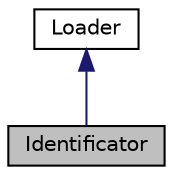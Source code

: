 digraph "Identificator"
{
 // LATEX_PDF_SIZE
  edge [fontname="Helvetica",fontsize="10",labelfontname="Helvetica",labelfontsize="10"];
  node [fontname="Helvetica",fontsize="10",shape=record];
  Node1 [label="Identificator",height=0.2,width=0.4,color="black", fillcolor="grey75", style="filled", fontcolor="black",tooltip="Esta classe irá gerar o carregador para o identificador do sistema. O identificador irá fornecer aos ..."];
  Node2 -> Node1 [dir="back",color="midnightblue",fontsize="10",style="solid",fontname="Helvetica"];
  Node2 [label="Loader",height=0.2,width=0.4,color="black", fillcolor="white", style="filled",URL="$classLoader.html",tooltip="Loader será a classe base para ler os arquivos de configuração do projeto Uma vez que varios dos proc..."];
}
